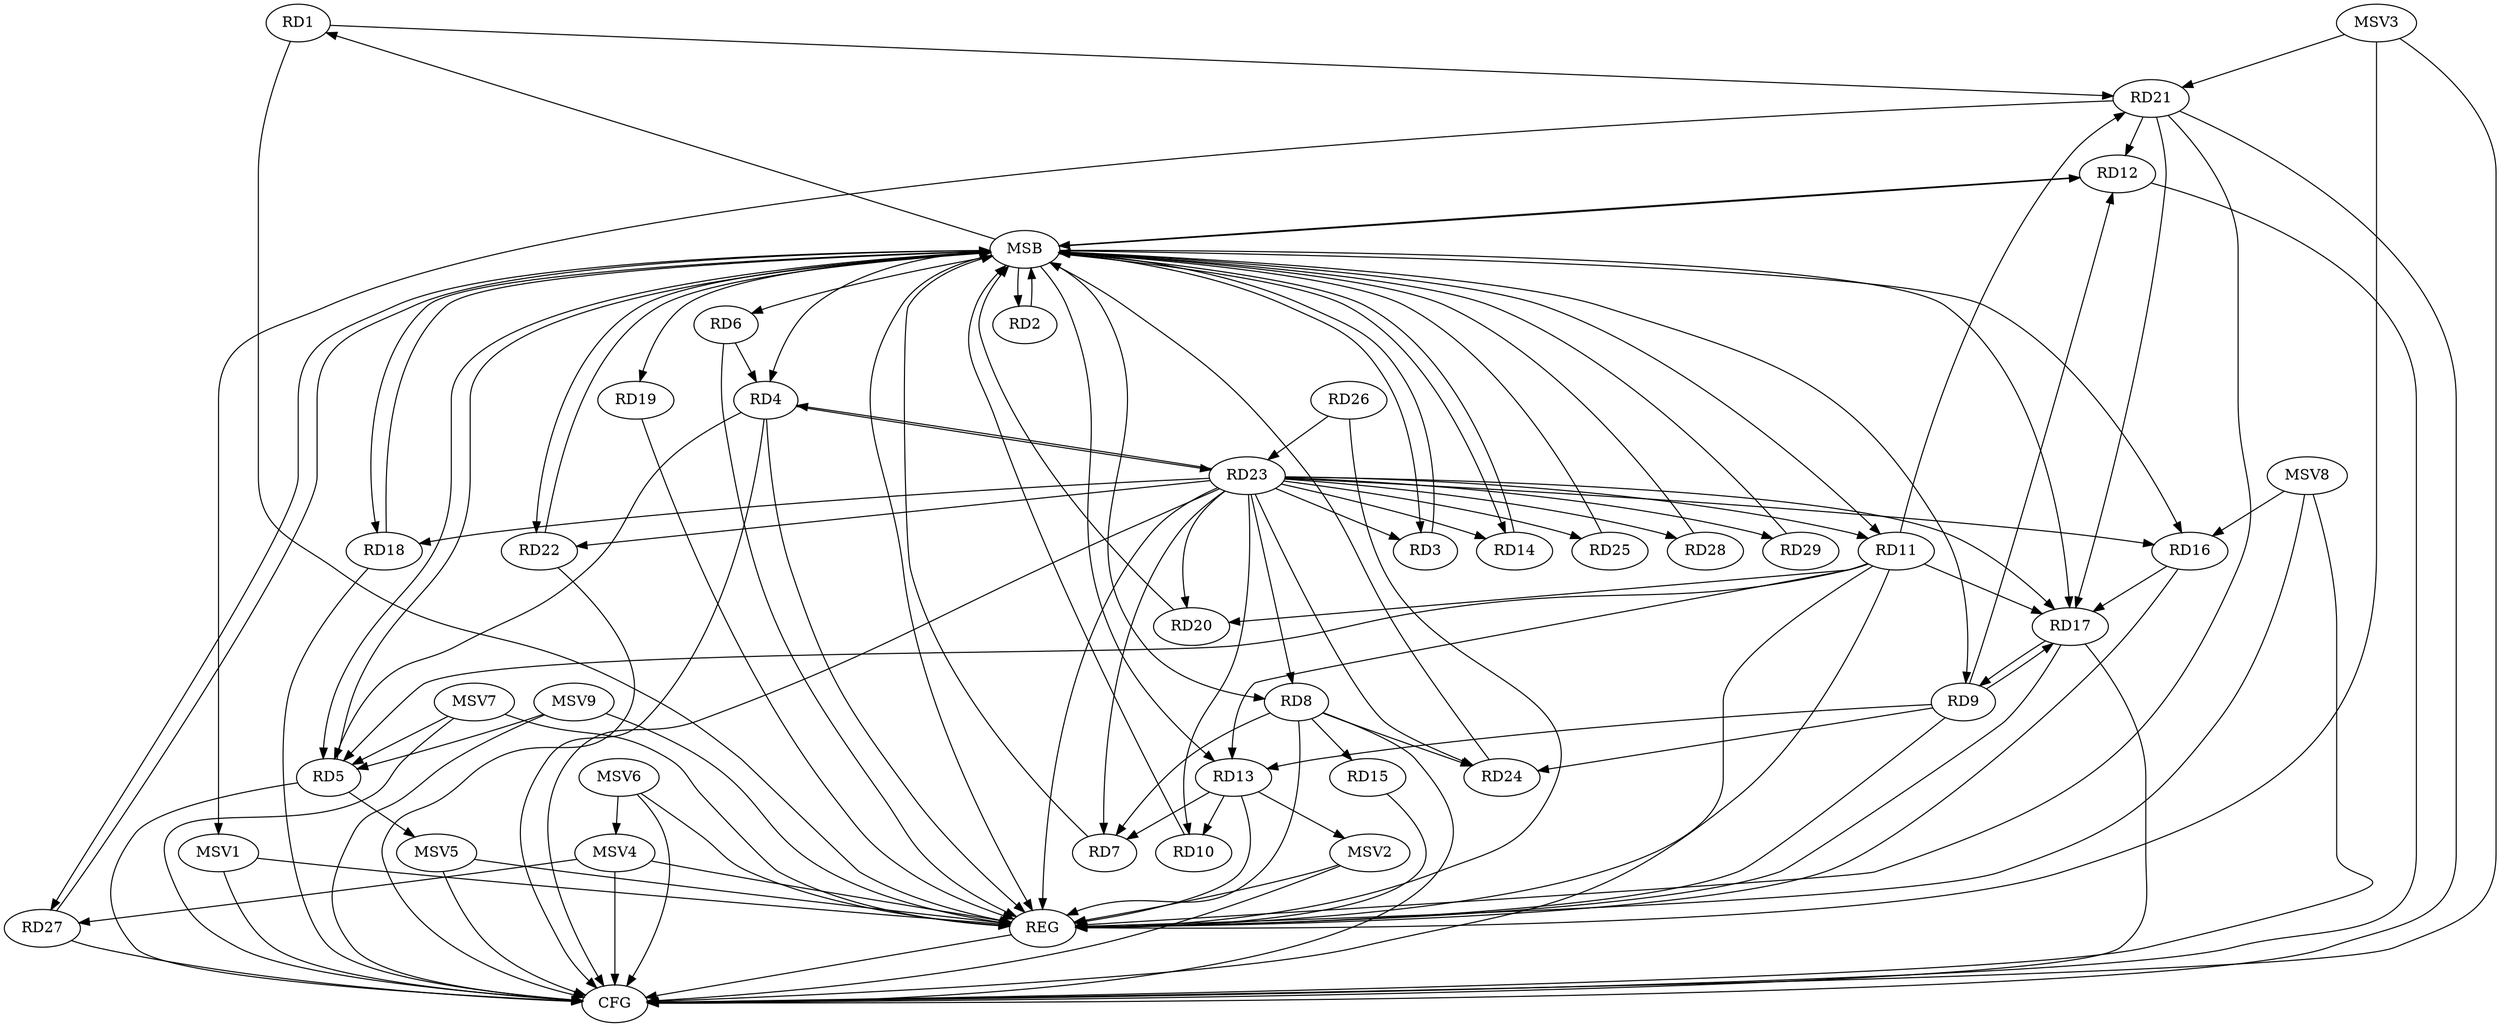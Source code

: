 strict digraph G {
  RD1 [ label="RD1" ];
  RD2 [ label="RD2" ];
  RD3 [ label="RD3" ];
  RD4 [ label="RD4" ];
  RD5 [ label="RD5" ];
  RD6 [ label="RD6" ];
  RD7 [ label="RD7" ];
  RD8 [ label="RD8" ];
  RD9 [ label="RD9" ];
  RD10 [ label="RD10" ];
  RD11 [ label="RD11" ];
  RD12 [ label="RD12" ];
  RD13 [ label="RD13" ];
  RD14 [ label="RD14" ];
  RD15 [ label="RD15" ];
  RD16 [ label="RD16" ];
  RD17 [ label="RD17" ];
  RD18 [ label="RD18" ];
  RD19 [ label="RD19" ];
  RD20 [ label="RD20" ];
  RD21 [ label="RD21" ];
  RD22 [ label="RD22" ];
  RD23 [ label="RD23" ];
  RD24 [ label="RD24" ];
  RD25 [ label="RD25" ];
  RD26 [ label="RD26" ];
  RD27 [ label="RD27" ];
  RD28 [ label="RD28" ];
  RD29 [ label="RD29" ];
  REG [ label="REG" ];
  MSB [ label="MSB" ];
  CFG [ label="CFG" ];
  MSV1 [ label="MSV1" ];
  MSV2 [ label="MSV2" ];
  MSV3 [ label="MSV3" ];
  MSV4 [ label="MSV4" ];
  MSV5 [ label="MSV5" ];
  MSV6 [ label="MSV6" ];
  MSV7 [ label="MSV7" ];
  MSV8 [ label="MSV8" ];
  MSV9 [ label="MSV9" ];
  RD1 -> RD21;
  RD4 -> RD5;
  RD6 -> RD4;
  RD4 -> RD23;
  RD23 -> RD4;
  RD11 -> RD5;
  RD8 -> RD7;
  RD13 -> RD7;
  RD23 -> RD7;
  RD8 -> RD15;
  RD8 -> RD24;
  RD9 -> RD12;
  RD9 -> RD13;
  RD9 -> RD17;
  RD17 -> RD9;
  RD9 -> RD24;
  RD13 -> RD10;
  RD23 -> RD10;
  RD11 -> RD13;
  RD11 -> RD17;
  RD11 -> RD20;
  RD11 -> RD21;
  RD21 -> RD12;
  RD16 -> RD17;
  RD21 -> RD17;
  RD23 -> RD20;
  RD23 -> RD24;
  RD26 -> RD23;
  RD23 -> RD29;
  RD1 -> REG;
  RD4 -> REG;
  RD6 -> REG;
  RD8 -> REG;
  RD9 -> REG;
  RD11 -> REG;
  RD13 -> REG;
  RD15 -> REG;
  RD16 -> REG;
  RD17 -> REG;
  RD19 -> REG;
  RD21 -> REG;
  RD23 -> REG;
  RD26 -> REG;
  RD2 -> MSB;
  MSB -> RD4;
  MSB -> RD5;
  MSB -> REG;
  RD3 -> MSB;
  MSB -> RD2;
  MSB -> RD14;
  MSB -> RD27;
  RD5 -> MSB;
  MSB -> RD3;
  MSB -> RD16;
  MSB -> RD17;
  MSB -> RD22;
  RD7 -> MSB;
  RD10 -> MSB;
  MSB -> RD6;
  MSB -> RD9;
  MSB -> RD11;
  RD12 -> MSB;
  MSB -> RD13;
  RD14 -> MSB;
  MSB -> RD19;
  RD18 -> MSB;
  MSB -> RD1;
  RD20 -> MSB;
  MSB -> RD12;
  RD22 -> MSB;
  MSB -> RD18;
  RD24 -> MSB;
  RD25 -> MSB;
  MSB -> RD8;
  RD27 -> MSB;
  RD28 -> MSB;
  RD29 -> MSB;
  RD27 -> CFG;
  RD17 -> CFG;
  RD21 -> CFG;
  RD18 -> CFG;
  RD4 -> CFG;
  RD12 -> CFG;
  RD8 -> CFG;
  RD22 -> CFG;
  RD5 -> CFG;
  RD23 -> CFG;
  RD11 -> CFG;
  REG -> CFG;
  RD23 -> RD25;
  RD23 -> RD11;
  RD23 -> RD18;
  RD23 -> RD3;
  RD23 -> RD28;
  RD23 -> RD16;
  RD23 -> RD22;
  RD23 -> RD8;
  RD23 -> RD17;
  RD23 -> RD14;
  RD21 -> MSV1;
  MSV1 -> REG;
  MSV1 -> CFG;
  RD13 -> MSV2;
  MSV2 -> REG;
  MSV2 -> CFG;
  MSV3 -> RD21;
  MSV3 -> REG;
  MSV3 -> CFG;
  MSV4 -> RD27;
  MSV4 -> REG;
  MSV4 -> CFG;
  RD5 -> MSV5;
  MSV5 -> REG;
  MSV5 -> CFG;
  MSV6 -> MSV4;
  MSV6 -> REG;
  MSV6 -> CFG;
  MSV7 -> RD5;
  MSV7 -> REG;
  MSV7 -> CFG;
  MSV8 -> RD16;
  MSV8 -> REG;
  MSV8 -> CFG;
  MSV9 -> RD5;
  MSV9 -> REG;
  MSV9 -> CFG;
}
